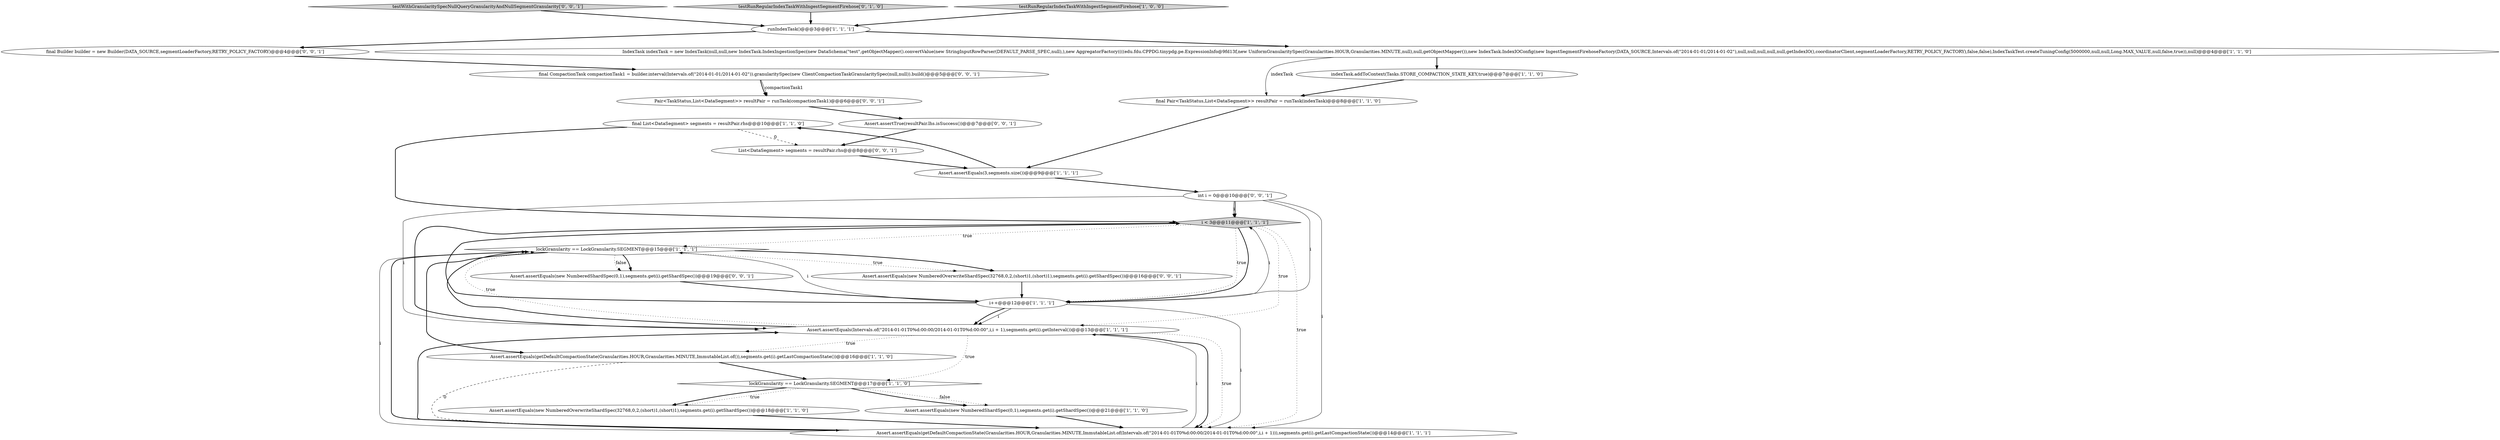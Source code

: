digraph {
17 [style = filled, label = "int i = 0@@@10@@@['0', '0', '1']", fillcolor = white, shape = ellipse image = "AAA0AAABBB3BBB"];
1 [style = filled, label = "i < 3@@@11@@@['1', '1', '1']", fillcolor = lightgray, shape = diamond image = "AAA0AAABBB1BBB"];
0 [style = filled, label = "final Pair<TaskStatus,List<DataSegment>> resultPair = runTask(indexTask)@@@8@@@['1', '1', '0']", fillcolor = white, shape = ellipse image = "AAA0AAABBB1BBB"];
8 [style = filled, label = "indexTask.addToContext(Tasks.STORE_COMPACTION_STATE_KEY,true)@@@7@@@['1', '1', '0']", fillcolor = white, shape = ellipse image = "AAA0AAABBB1BBB"];
20 [style = filled, label = "testWithGranularitySpecNullQueryGranularityAndNullSegmentGranularity['0', '0', '1']", fillcolor = lightgray, shape = diamond image = "AAA0AAABBB3BBB"];
9 [style = filled, label = "runIndexTask()@@@3@@@['1', '1', '1']", fillcolor = white, shape = ellipse image = "AAA0AAABBB1BBB"];
21 [style = filled, label = "final Builder builder = new Builder(DATA_SOURCE,segmentLoaderFactory,RETRY_POLICY_FACTORY)@@@4@@@['0', '0', '1']", fillcolor = white, shape = ellipse image = "AAA0AAABBB3BBB"];
3 [style = filled, label = "Assert.assertEquals(new NumberedOverwriteShardSpec(32768,0,2,(short)1,(short)1),segments.get(i).getShardSpec())@@@18@@@['1', '1', '0']", fillcolor = white, shape = ellipse image = "AAA0AAABBB1BBB"];
13 [style = filled, label = "lockGranularity == LockGranularity.SEGMENT@@@17@@@['1', '1', '0']", fillcolor = white, shape = diamond image = "AAA0AAABBB1BBB"];
18 [style = filled, label = "Assert.assertEquals(new NumberedOverwriteShardSpec(32768,0,2,(short)1,(short)1),segments.get(i).getShardSpec())@@@16@@@['0', '0', '1']", fillcolor = white, shape = ellipse image = "AAA0AAABBB3BBB"];
25 [style = filled, label = "Assert.assertEquals(new NumberedShardSpec(0,1),segments.get(i).getShardSpec())@@@19@@@['0', '0', '1']", fillcolor = white, shape = ellipse image = "AAA0AAABBB3BBB"];
12 [style = filled, label = "final List<DataSegment> segments = resultPair.rhs@@@10@@@['1', '1', '0']", fillcolor = white, shape = ellipse image = "AAA0AAABBB1BBB"];
2 [style = filled, label = "Assert.assertEquals(new NumberedShardSpec(0,1),segments.get(i).getShardSpec())@@@21@@@['1', '1', '0']", fillcolor = white, shape = ellipse image = "AAA0AAABBB1BBB"];
19 [style = filled, label = "Assert.assertTrue(resultPair.lhs.isSuccess())@@@7@@@['0', '0', '1']", fillcolor = white, shape = ellipse image = "AAA0AAABBB3BBB"];
14 [style = filled, label = "lockGranularity == LockGranularity.SEGMENT@@@15@@@['1', '1', '1']", fillcolor = white, shape = diamond image = "AAA0AAABBB1BBB"];
7 [style = filled, label = "Assert.assertEquals(getDefaultCompactionState(Granularities.HOUR,Granularities.MINUTE,ImmutableList.of(Intervals.of(\"2014-01-01T0%d:00:00/2014-01-01T0%d:00:00\",i,i + 1))),segments.get(i).getLastCompactionState())@@@14@@@['1', '1', '1']", fillcolor = white, shape = ellipse image = "AAA0AAABBB1BBB"];
16 [style = filled, label = "testRunRegularIndexTaskWithIngestSegmentFirehose['0', '1', '0']", fillcolor = lightgray, shape = diamond image = "AAA0AAABBB2BBB"];
5 [style = filled, label = "Assert.assertEquals(Intervals.of(\"2014-01-01T0%d:00:00/2014-01-01T0%d:00:00\",i,i + 1),segments.get(i).getInterval())@@@13@@@['1', '1', '1']", fillcolor = white, shape = ellipse image = "AAA0AAABBB1BBB"];
24 [style = filled, label = "Pair<TaskStatus,List<DataSegment>> resultPair = runTask(compactionTask1)@@@6@@@['0', '0', '1']", fillcolor = white, shape = ellipse image = "AAA0AAABBB3BBB"];
10 [style = filled, label = "Assert.assertEquals(getDefaultCompactionState(Granularities.HOUR,Granularities.MINUTE,ImmutableList.of()),segments.get(i).getLastCompactionState())@@@16@@@['1', '1', '0']", fillcolor = white, shape = ellipse image = "AAA0AAABBB1BBB"];
11 [style = filled, label = "Assert.assertEquals(3,segments.size())@@@9@@@['1', '1', '1']", fillcolor = white, shape = ellipse image = "AAA0AAABBB1BBB"];
22 [style = filled, label = "List<DataSegment> segments = resultPair.rhs@@@8@@@['0', '0', '1']", fillcolor = white, shape = ellipse image = "AAA0AAABBB3BBB"];
23 [style = filled, label = "final CompactionTask compactionTask1 = builder.interval(Intervals.of(\"2014-01-01/2014-01-02\")).granularitySpec(new ClientCompactionTaskGranularitySpec(null,null)).build()@@@5@@@['0', '0', '1']", fillcolor = white, shape = ellipse image = "AAA0AAABBB3BBB"];
15 [style = filled, label = "i++@@@12@@@['1', '1', '1']", fillcolor = white, shape = ellipse image = "AAA0AAABBB1BBB"];
6 [style = filled, label = "IndexTask indexTask = new IndexTask(null,null,new IndexTask.IndexIngestionSpec(new DataSchema(\"test\",getObjectMapper().convertValue(new StringInputRowParser(DEFAULT_PARSE_SPEC,null),),new AggregatorFactory((((edu.fdu.CPPDG.tinypdg.pe.ExpressionInfo@9fd13f,new UniformGranularitySpec(Granularities.HOUR,Granularities.MINUTE,null),null,getObjectMapper()),new IndexTask.IndexIOConfig(new IngestSegmentFirehoseFactory(DATA_SOURCE,Intervals.of(\"2014-01-01/2014-01-02\"),null,null,null,null,null,getIndexIO(),coordinatorClient,segmentLoaderFactory,RETRY_POLICY_FACTORY),false,false),IndexTaskTest.createTuningConfig(5000000,null,null,Long.MAX_VALUE,null,false,true)),null)@@@4@@@['1', '1', '0']", fillcolor = white, shape = ellipse image = "AAA0AAABBB1BBB"];
4 [style = filled, label = "testRunRegularIndexTaskWithIngestSegmentFirehose['1', '0', '0']", fillcolor = lightgray, shape = diamond image = "AAA0AAABBB1BBB"];
22->11 [style = bold, label=""];
5->14 [style = dotted, label="true"];
5->14 [style = bold, label=""];
6->0 [style = solid, label="indexTask"];
25->15 [style = bold, label=""];
5->10 [style = dotted, label="true"];
15->1 [style = bold, label=""];
11->12 [style = bold, label=""];
14->18 [style = bold, label=""];
7->14 [style = solid, label="i"];
14->18 [style = dotted, label="true"];
15->14 [style = solid, label="i"];
8->0 [style = bold, label=""];
23->24 [style = bold, label=""];
2->7 [style = bold, label=""];
1->15 [style = dotted, label="true"];
23->24 [style = solid, label="compactionTask1"];
1->7 [style = dotted, label="true"];
15->5 [style = solid, label="i"];
12->1 [style = bold, label=""];
5->13 [style = dotted, label="true"];
19->22 [style = bold, label=""];
5->7 [style = dotted, label="true"];
9->21 [style = bold, label=""];
11->17 [style = bold, label=""];
17->5 [style = solid, label="i"];
3->7 [style = bold, label=""];
6->8 [style = bold, label=""];
0->11 [style = bold, label=""];
10->7 [style = dashed, label="0"];
15->7 [style = solid, label="i"];
9->6 [style = bold, label=""];
7->14 [style = bold, label=""];
10->13 [style = bold, label=""];
15->1 [style = solid, label="i"];
1->5 [style = dotted, label="true"];
4->9 [style = bold, label=""];
13->2 [style = dotted, label="false"];
15->5 [style = bold, label=""];
1->5 [style = bold, label=""];
1->15 [style = bold, label=""];
13->3 [style = dotted, label="true"];
14->25 [style = bold, label=""];
7->5 [style = bold, label=""];
13->3 [style = bold, label=""];
17->7 [style = solid, label="i"];
1->14 [style = dotted, label="true"];
24->19 [style = bold, label=""];
20->9 [style = bold, label=""];
14->10 [style = bold, label=""];
13->2 [style = bold, label=""];
21->23 [style = bold, label=""];
14->25 [style = dotted, label="false"];
12->22 [style = dashed, label="0"];
7->5 [style = solid, label="i"];
17->1 [style = solid, label="i"];
5->7 [style = bold, label=""];
17->15 [style = solid, label="i"];
17->1 [style = bold, label=""];
16->9 [style = bold, label=""];
18->15 [style = bold, label=""];
}
